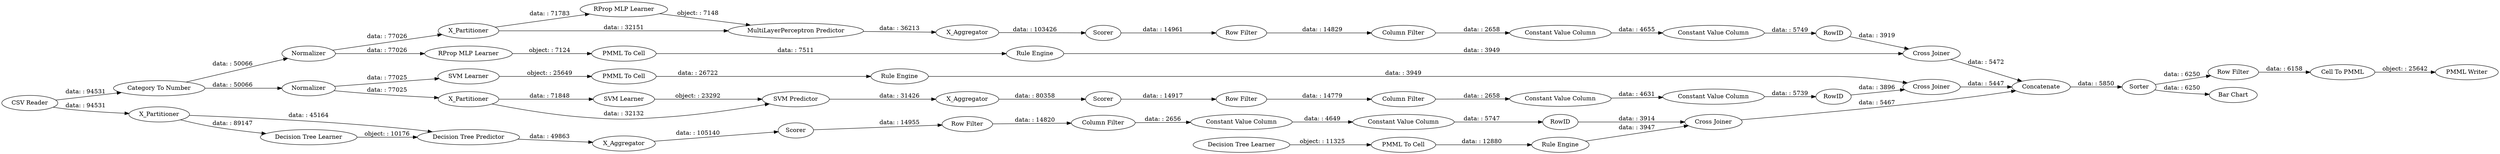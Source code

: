 digraph {
	"-7532236448908944172_294" [label="Column Filter"]
	"-3154667847962528509_35" [label="Rule Engine"]
	"5554465777810609340_293" [label=RowID]
	"6818971534330243746_7" [label=X_Aggregator]
	"-7532236448908944172_9" [label="Row Filter"]
	"6818971534330243746_2" [label=X_Partitioner]
	"6694635922502414585_28" [label="PMML To Cell"]
	"-3154667847962528509_34" [label="PMML To Cell"]
	"4485947253040666438_32" [label="Decision Tree Predictor"]
	"3015035897781251086_58" [label="Category To Number"]
	"5554465777810609340_294" [label="Column Filter"]
	"3015035897781251086_62" [label="CSV Reader"]
	"4485947253040666438_2" [label=X_Partitioner]
	"3015035897781251086_61" [label="PMML Writer"]
	"4485947253040666438_31" [label="Decision Tree Learner"]
	"-8616567767358153940_9" [label="Row Filter"]
	"4485947253040666438_39" [label=Scorer]
	"3015035897781251086_53" [label="Row Filter"]
	"-8449461640311926530_34" [label="Rule Engine"]
	"5554465777810609340_290" [label="Constant Value Column"]
	"-8616567767358153940_290" [label="Constant Value Column"]
	"3015035897781251086_59" [label="Bar Chart"]
	"3015035897781251086_60" [label=Concatenate]
	"3015035897781251086_52" [label=Sorter]
	"-8533135547407454789_41" [label=Scorer]
	"3015035897781251086_54" [label="Cell To PMML"]
	"6694635922502414585_34" [label="Rule Engine"]
	"4485947253040666438_7" [label=X_Aggregator]
	"-8616567767358153940_292" [label="Constant Value Column"]
	"5554465777810609340_9" [label="Row Filter"]
	"6818971534330243746_39" [label=Normalizer]
	"-7532236448908944172_293" [label=RowID]
	"-3154667847962528509_33" [label="SVM Learner"]
	"6694635922502414585_33" [label="Decision Tree Learner"]
	"6818971534330243746_38" [label="Cross Joiner"]
	"-8533135547407454789_39" [label="Cross Joiner"]
	"-7532236448908944172_290" [label="Constant Value Column"]
	"-8533135547407454789_31" [label="SVM Learner"]
	"-8449461640311926530_35" [label="RProp MLP Learner"]
	"-8616567767358153940_294" [label="Column Filter"]
	"-8533135547407454789_40" [label=Normalizer]
	"6818971534330243746_31" [label="RProp MLP Learner"]
	"-8533135547407454789_32" [label="SVM Predictor"]
	"6818971534330243746_32" [label="MultiLayerPerceptron Predictor"]
	"-8616567767358153940_293" [label=RowID]
	"-8533135547407454789_7" [label=X_Aggregator]
	"5554465777810609340_292" [label="Constant Value Column"]
	"-7532236448908944172_292" [label="Constant Value Column"]
	"6818971534330243746_40" [label=Scorer]
	"4485947253040666438_38" [label="Cross Joiner"]
	"-8533135547407454789_2" [label=X_Partitioner]
	"-8449461640311926530_22" [label="PMML To Cell"]
	"6818971534330243746_40" -> "-7532236448908944172_9" [label="data: : 14961"]
	"6818971534330243746_31" -> "6818971534330243746_32" [label="object: : 7148"]
	"3015035897781251086_60" -> "3015035897781251086_52" [label="data: : 5850"]
	"3015035897781251086_62" -> "3015035897781251086_58" [label="data: : 94531"]
	"3015035897781251086_53" -> "3015035897781251086_54" [label="data: : 6158"]
	"6694635922502414585_28" -> "6694635922502414585_34" [label="data: : 12880"]
	"6818971534330243746_39" -> "-8449461640311926530_35" [label="data: : 77026"]
	"-8616567767358153940_290" -> "-8616567767358153940_292" [label="data: : 4649"]
	"4485947253040666438_31" -> "4485947253040666438_32" [label="object: : 10176"]
	"4485947253040666438_32" -> "4485947253040666438_7" [label="data: : 49863"]
	"5554465777810609340_290" -> "5554465777810609340_292" [label="data: : 4631"]
	"5554465777810609340_292" -> "5554465777810609340_293" [label="data: : 5739"]
	"6694635922502414585_33" -> "6694635922502414585_28" [label="object: : 11325"]
	"-8449461640311926530_34" -> "6818971534330243746_38" [label="data: : 3949"]
	"-8533135547407454789_41" -> "5554465777810609340_9" [label="data: : 14917"]
	"6818971534330243746_38" -> "3015035897781251086_60" [label="data: : 5472"]
	"3015035897781251086_54" -> "3015035897781251086_61" [label="object: : 25642"]
	"3015035897781251086_58" -> "-8533135547407454789_40" [label="data: : 50066"]
	"-3154667847962528509_34" -> "-3154667847962528509_35" [label="data: : 26722"]
	"-8533135547407454789_31" -> "-8533135547407454789_32" [label="object: : 23292"]
	"4485947253040666438_7" -> "4485947253040666438_39" [label="data: : 105140"]
	"-8616567767358153940_292" -> "-8616567767358153940_293" [label="data: : 5747"]
	"-8616567767358153940_9" -> "-8616567767358153940_294" [label="data: : 14820"]
	"-7532236448908944172_292" -> "-7532236448908944172_293" [label="data: : 5749"]
	"3015035897781251086_58" -> "6818971534330243746_39" [label="data: : 50066"]
	"6818971534330243746_7" -> "6818971534330243746_40" [label="data: : 103426"]
	"6818971534330243746_2" -> "6818971534330243746_32" [label="data: : 32151"]
	"-8616567767358153940_293" -> "4485947253040666438_38" [label="data: : 3914"]
	"-8449461640311926530_22" -> "-8449461640311926530_34" [label="data: : 7511"]
	"-7532236448908944172_294" -> "-7532236448908944172_290" [label="data: : 2658"]
	"6818971534330243746_39" -> "6818971534330243746_2" [label="data: : 77026"]
	"-8533135547407454789_40" -> "-8533135547407454789_2" [label="data: : 77025"]
	"3015035897781251086_52" -> "3015035897781251086_59" [label="data: : 6250"]
	"5554465777810609340_294" -> "5554465777810609340_290" [label="data: : 2658"]
	"-8533135547407454789_39" -> "3015035897781251086_60" [label="data: : 5447"]
	"4485947253040666438_2" -> "4485947253040666438_31" [label="data: : 89147"]
	"-8533135547407454789_32" -> "-8533135547407454789_7" [label="data: : 31426"]
	"-8449461640311926530_35" -> "-8449461640311926530_22" [label="object: : 7124"]
	"5554465777810609340_9" -> "5554465777810609340_294" [label="data: : 14779"]
	"-7532236448908944172_290" -> "-7532236448908944172_292" [label="data: : 4655"]
	"4485947253040666438_2" -> "4485947253040666438_32" [label="data: : 45164"]
	"-8533135547407454789_2" -> "-8533135547407454789_32" [label="data: : 32132"]
	"-8533135547407454789_2" -> "-8533135547407454789_31" [label="data: : 71848"]
	"5554465777810609340_293" -> "-8533135547407454789_39" [label="data: : 3896"]
	"4485947253040666438_38" -> "3015035897781251086_60" [label="data: : 5467"]
	"-7532236448908944172_9" -> "-7532236448908944172_294" [label="data: : 14829"]
	"-8533135547407454789_7" -> "-8533135547407454789_41" [label="data: : 80358"]
	"3015035897781251086_62" -> "4485947253040666438_2" [label="data: : 94531"]
	"4485947253040666438_39" -> "-8616567767358153940_9" [label="data: : 14955"]
	"-7532236448908944172_293" -> "6818971534330243746_38" [label="data: : 3919"]
	"6694635922502414585_34" -> "4485947253040666438_38" [label="data: : 3947"]
	"-8616567767358153940_294" -> "-8616567767358153940_290" [label="data: : 2656"]
	"-3154667847962528509_33" -> "-3154667847962528509_34" [label="object: : 25649"]
	"-3154667847962528509_35" -> "-8533135547407454789_39" [label="data: : 3949"]
	"-8533135547407454789_40" -> "-3154667847962528509_33" [label="data: : 77025"]
	"3015035897781251086_52" -> "3015035897781251086_53" [label="data: : 6250"]
	"6818971534330243746_2" -> "6818971534330243746_31" [label="data: : 71783"]
	"6818971534330243746_32" -> "6818971534330243746_7" [label="data: : 36213"]
	rankdir=LR
}
